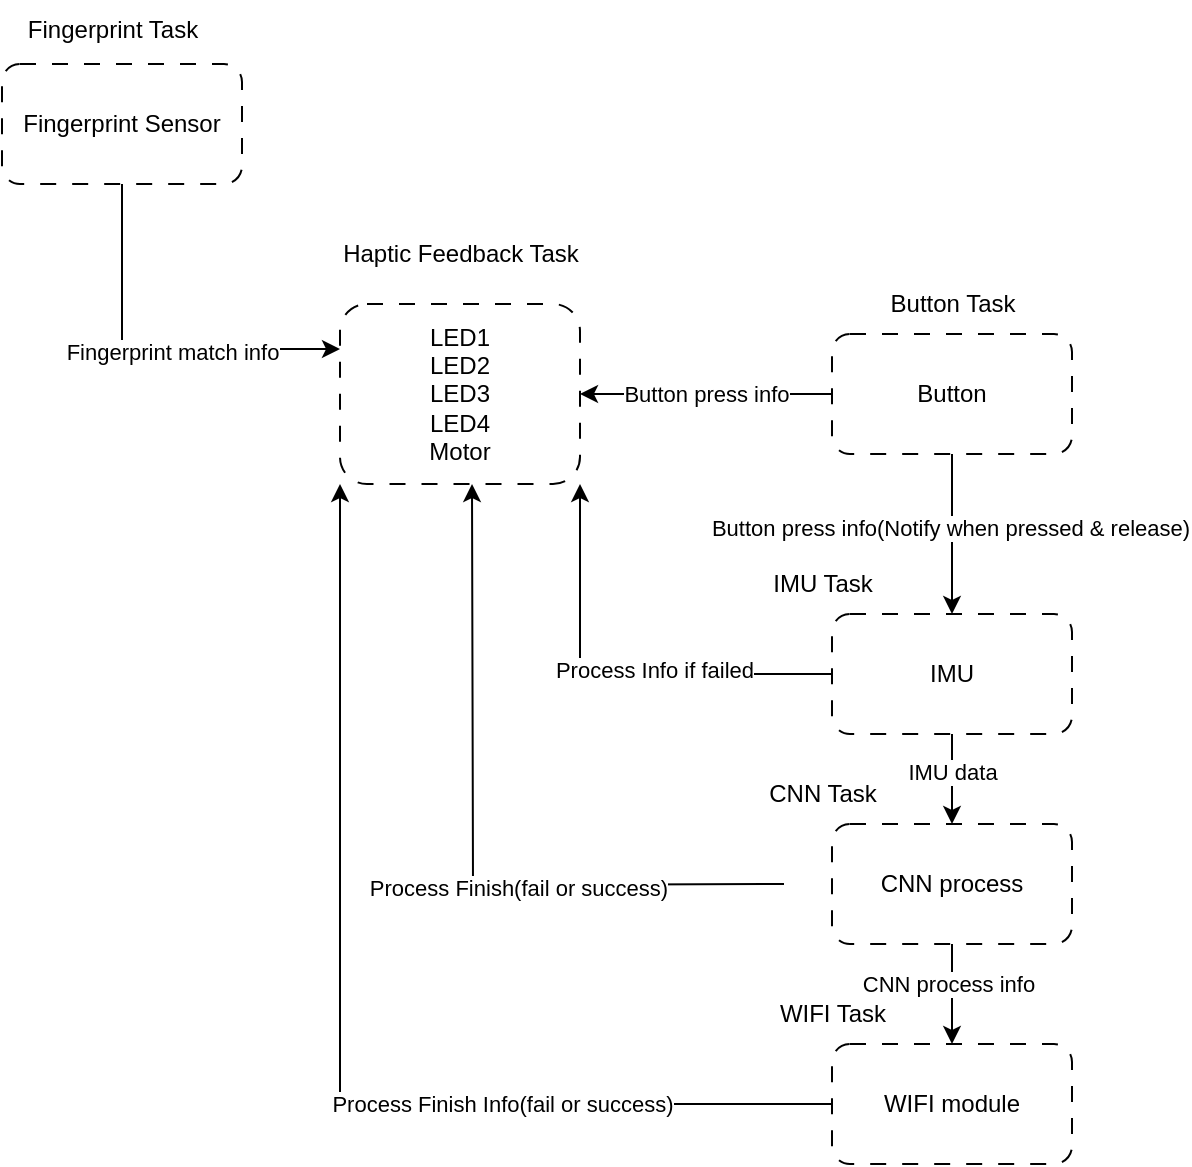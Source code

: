 <mxfile version="26.1.1">
  <diagram name="第 1 页" id="iqPG8gqpj8LAydzy1pjA">
    <mxGraphModel dx="1410" dy="781" grid="1" gridSize="10" guides="1" tooltips="1" connect="1" arrows="1" fold="1" page="1" pageScale="1" pageWidth="827" pageHeight="1169" math="0" shadow="0">
      <root>
        <mxCell id="0" />
        <mxCell id="1" parent="0" />
        <mxCell id="rRrChRX4YDQylmWt6hNa-6" style="edgeStyle=orthogonalEdgeStyle;rounded=0;orthogonalLoop=1;jettySize=auto;html=1;exitX=0.5;exitY=1;exitDx=0;exitDy=0;entryX=0;entryY=0.25;entryDx=0;entryDy=0;" edge="1" parent="1" source="rRrChRX4YDQylmWt6hNa-1" target="rRrChRX4YDQylmWt6hNa-4">
          <mxGeometry relative="1" as="geometry" />
        </mxCell>
        <mxCell id="rRrChRX4YDQylmWt6hNa-9" value="Fingerprint match info" style="edgeLabel;html=1;align=center;verticalAlign=middle;resizable=0;points=[];" vertex="1" connectable="0" parent="rRrChRX4YDQylmWt6hNa-6">
          <mxGeometry x="0.335" relative="1" as="geometry">
            <mxPoint x="-21" y="1" as="offset" />
          </mxGeometry>
        </mxCell>
        <mxCell id="rRrChRX4YDQylmWt6hNa-1" value="Fingerprint Sensor" style="rounded=1;whiteSpace=wrap;html=1;dashed=1;dashPattern=8 8;" vertex="1" parent="1">
          <mxGeometry x="125" y="280" width="120" height="60" as="geometry" />
        </mxCell>
        <mxCell id="rRrChRX4YDQylmWt6hNa-2" value="Fingerprint Task" style="text;html=1;align=center;verticalAlign=middle;resizable=0;points=[];autosize=1;strokeColor=none;fillColor=none;" vertex="1" parent="1">
          <mxGeometry x="125" y="248" width="110" height="30" as="geometry" />
        </mxCell>
        <mxCell id="rRrChRX4YDQylmWt6hNa-4" value="LED1&lt;div&gt;LED2&lt;/div&gt;&lt;div&gt;LED3&lt;/div&gt;&lt;div&gt;LED4&lt;/div&gt;&lt;div&gt;Motor&lt;/div&gt;" style="rounded=1;whiteSpace=wrap;html=1;dashed=1;dashPattern=8 8;" vertex="1" parent="1">
          <mxGeometry x="294" y="400" width="120" height="90" as="geometry" />
        </mxCell>
        <mxCell id="rRrChRX4YDQylmWt6hNa-5" value="Haptic Feedback Task" style="text;html=1;align=center;verticalAlign=middle;resizable=0;points=[];autosize=1;strokeColor=none;fillColor=none;" vertex="1" parent="1">
          <mxGeometry x="284" y="360" width="140" height="30" as="geometry" />
        </mxCell>
        <mxCell id="rRrChRX4YDQylmWt6hNa-12" style="edgeStyle=orthogonalEdgeStyle;rounded=0;orthogonalLoop=1;jettySize=auto;html=1;exitX=0;exitY=0.5;exitDx=0;exitDy=0;entryX=1;entryY=0.5;entryDx=0;entryDy=0;" edge="1" parent="1" source="rRrChRX4YDQylmWt6hNa-10" target="rRrChRX4YDQylmWt6hNa-4">
          <mxGeometry relative="1" as="geometry" />
        </mxCell>
        <mxCell id="rRrChRX4YDQylmWt6hNa-13" value="Button press info" style="edgeLabel;html=1;align=center;verticalAlign=middle;resizable=0;points=[];" vertex="1" connectable="0" parent="rRrChRX4YDQylmWt6hNa-12">
          <mxGeometry relative="1" as="geometry">
            <mxPoint as="offset" />
          </mxGeometry>
        </mxCell>
        <mxCell id="rRrChRX4YDQylmWt6hNa-16" style="edgeStyle=orthogonalEdgeStyle;rounded=0;orthogonalLoop=1;jettySize=auto;html=1;exitX=0.5;exitY=1;exitDx=0;exitDy=0;entryX=0.5;entryY=0;entryDx=0;entryDy=0;" edge="1" parent="1" source="rRrChRX4YDQylmWt6hNa-10" target="rRrChRX4YDQylmWt6hNa-14">
          <mxGeometry relative="1" as="geometry" />
        </mxCell>
        <mxCell id="rRrChRX4YDQylmWt6hNa-17" value="Button press info(Notify when pressed &amp;amp; release)" style="edgeLabel;html=1;align=center;verticalAlign=middle;resizable=0;points=[];" vertex="1" connectable="0" parent="rRrChRX4YDQylmWt6hNa-16">
          <mxGeometry x="-0.075" y="-1" relative="1" as="geometry">
            <mxPoint as="offset" />
          </mxGeometry>
        </mxCell>
        <mxCell id="rRrChRX4YDQylmWt6hNa-10" value="Button" style="rounded=1;whiteSpace=wrap;html=1;dashed=1;dashPattern=8 8;" vertex="1" parent="1">
          <mxGeometry x="540" y="415" width="120" height="60" as="geometry" />
        </mxCell>
        <mxCell id="rRrChRX4YDQylmWt6hNa-11" value="Button Task" style="text;html=1;align=center;verticalAlign=middle;resizable=0;points=[];autosize=1;strokeColor=none;fillColor=none;" vertex="1" parent="1">
          <mxGeometry x="555" y="385" width="90" height="30" as="geometry" />
        </mxCell>
        <mxCell id="rRrChRX4YDQylmWt6hNa-19" style="edgeStyle=orthogonalEdgeStyle;rounded=0;orthogonalLoop=1;jettySize=auto;html=1;exitX=0.5;exitY=1;exitDx=0;exitDy=0;entryX=0.5;entryY=0;entryDx=0;entryDy=0;" edge="1" parent="1" source="rRrChRX4YDQylmWt6hNa-14" target="rRrChRX4YDQylmWt6hNa-18">
          <mxGeometry relative="1" as="geometry" />
        </mxCell>
        <mxCell id="rRrChRX4YDQylmWt6hNa-20" value="IMU data" style="edgeLabel;html=1;align=center;verticalAlign=middle;resizable=0;points=[];" vertex="1" connectable="0" parent="rRrChRX4YDQylmWt6hNa-19">
          <mxGeometry x="-0.156" y="5" relative="1" as="geometry">
            <mxPoint x="-5" as="offset" />
          </mxGeometry>
        </mxCell>
        <mxCell id="rRrChRX4YDQylmWt6hNa-24" style="edgeStyle=orthogonalEdgeStyle;rounded=0;orthogonalLoop=1;jettySize=auto;html=1;exitX=0;exitY=0.5;exitDx=0;exitDy=0;entryX=1;entryY=1;entryDx=0;entryDy=0;" edge="1" parent="1" source="rRrChRX4YDQylmWt6hNa-14" target="rRrChRX4YDQylmWt6hNa-4">
          <mxGeometry relative="1" as="geometry" />
        </mxCell>
        <mxCell id="rRrChRX4YDQylmWt6hNa-25" value="Process Info if failed" style="edgeLabel;html=1;align=center;verticalAlign=middle;resizable=0;points=[];" vertex="1" connectable="0" parent="rRrChRX4YDQylmWt6hNa-24">
          <mxGeometry x="-0.195" y="-2" relative="1" as="geometry">
            <mxPoint as="offset" />
          </mxGeometry>
        </mxCell>
        <mxCell id="rRrChRX4YDQylmWt6hNa-14" value="IMU" style="rounded=1;whiteSpace=wrap;html=1;dashed=1;dashPattern=8 8;" vertex="1" parent="1">
          <mxGeometry x="540" y="555" width="120" height="60" as="geometry" />
        </mxCell>
        <mxCell id="rRrChRX4YDQylmWt6hNa-15" value="IMU Task" style="text;html=1;align=center;verticalAlign=middle;resizable=0;points=[];autosize=1;strokeColor=none;fillColor=none;" vertex="1" parent="1">
          <mxGeometry x="500" y="525" width="70" height="30" as="geometry" />
        </mxCell>
        <mxCell id="rRrChRX4YDQylmWt6hNa-22" style="edgeStyle=orthogonalEdgeStyle;rounded=0;orthogonalLoop=1;jettySize=auto;html=1;exitX=0;exitY=0.5;exitDx=0;exitDy=0;entryX=0.75;entryY=1;entryDx=0;entryDy=0;" edge="1" parent="1">
          <mxGeometry relative="1" as="geometry">
            <mxPoint x="516" y="690" as="sourcePoint" />
            <mxPoint x="360" y="490" as="targetPoint" />
          </mxGeometry>
        </mxCell>
        <mxCell id="rRrChRX4YDQylmWt6hNa-23" value="Process Finish(fail or success)" style="edgeLabel;html=1;align=center;verticalAlign=middle;resizable=0;points=[];" vertex="1" connectable="0" parent="rRrChRX4YDQylmWt6hNa-22">
          <mxGeometry x="-0.253" y="1" relative="1" as="geometry">
            <mxPoint as="offset" />
          </mxGeometry>
        </mxCell>
        <mxCell id="rRrChRX4YDQylmWt6hNa-27" style="edgeStyle=orthogonalEdgeStyle;rounded=0;orthogonalLoop=1;jettySize=auto;html=1;exitX=0.5;exitY=1;exitDx=0;exitDy=0;entryX=0.5;entryY=0;entryDx=0;entryDy=0;" edge="1" parent="1" source="rRrChRX4YDQylmWt6hNa-18" target="rRrChRX4YDQylmWt6hNa-26">
          <mxGeometry relative="1" as="geometry" />
        </mxCell>
        <mxCell id="rRrChRX4YDQylmWt6hNa-28" value="CNN process info" style="edgeLabel;html=1;align=center;verticalAlign=middle;resizable=0;points=[];" vertex="1" connectable="0" parent="rRrChRX4YDQylmWt6hNa-27">
          <mxGeometry x="-0.2" y="-2" relative="1" as="geometry">
            <mxPoint as="offset" />
          </mxGeometry>
        </mxCell>
        <mxCell id="rRrChRX4YDQylmWt6hNa-18" value="CNN process" style="rounded=1;whiteSpace=wrap;html=1;dashed=1;dashPattern=8 8;" vertex="1" parent="1">
          <mxGeometry x="540" y="660" width="120" height="60" as="geometry" />
        </mxCell>
        <mxCell id="rRrChRX4YDQylmWt6hNa-21" value="CNN Task" style="text;html=1;align=center;verticalAlign=middle;resizable=0;points=[];autosize=1;strokeColor=none;fillColor=none;" vertex="1" parent="1">
          <mxGeometry x="495" y="630" width="80" height="30" as="geometry" />
        </mxCell>
        <mxCell id="rRrChRX4YDQylmWt6hNa-29" style="edgeStyle=orthogonalEdgeStyle;rounded=0;orthogonalLoop=1;jettySize=auto;html=1;exitX=0;exitY=0.5;exitDx=0;exitDy=0;entryX=0;entryY=1;entryDx=0;entryDy=0;" edge="1" parent="1" source="rRrChRX4YDQylmWt6hNa-26" target="rRrChRX4YDQylmWt6hNa-4">
          <mxGeometry relative="1" as="geometry" />
        </mxCell>
        <mxCell id="rRrChRX4YDQylmWt6hNa-30" value="Process Finish Info(fail or success)" style="edgeLabel;html=1;align=center;verticalAlign=middle;resizable=0;points=[];" vertex="1" connectable="0" parent="rRrChRX4YDQylmWt6hNa-29">
          <mxGeometry x="-0.406" relative="1" as="geometry">
            <mxPoint as="offset" />
          </mxGeometry>
        </mxCell>
        <mxCell id="rRrChRX4YDQylmWt6hNa-26" value="WIFI module" style="rounded=1;whiteSpace=wrap;html=1;dashed=1;dashPattern=8 8;" vertex="1" parent="1">
          <mxGeometry x="540" y="770" width="120" height="60" as="geometry" />
        </mxCell>
        <mxCell id="rRrChRX4YDQylmWt6hNa-31" value="WIFI Task" style="text;html=1;align=center;verticalAlign=middle;resizable=0;points=[];autosize=1;strokeColor=none;fillColor=none;" vertex="1" parent="1">
          <mxGeometry x="500" y="740" width="80" height="30" as="geometry" />
        </mxCell>
      </root>
    </mxGraphModel>
  </diagram>
</mxfile>
